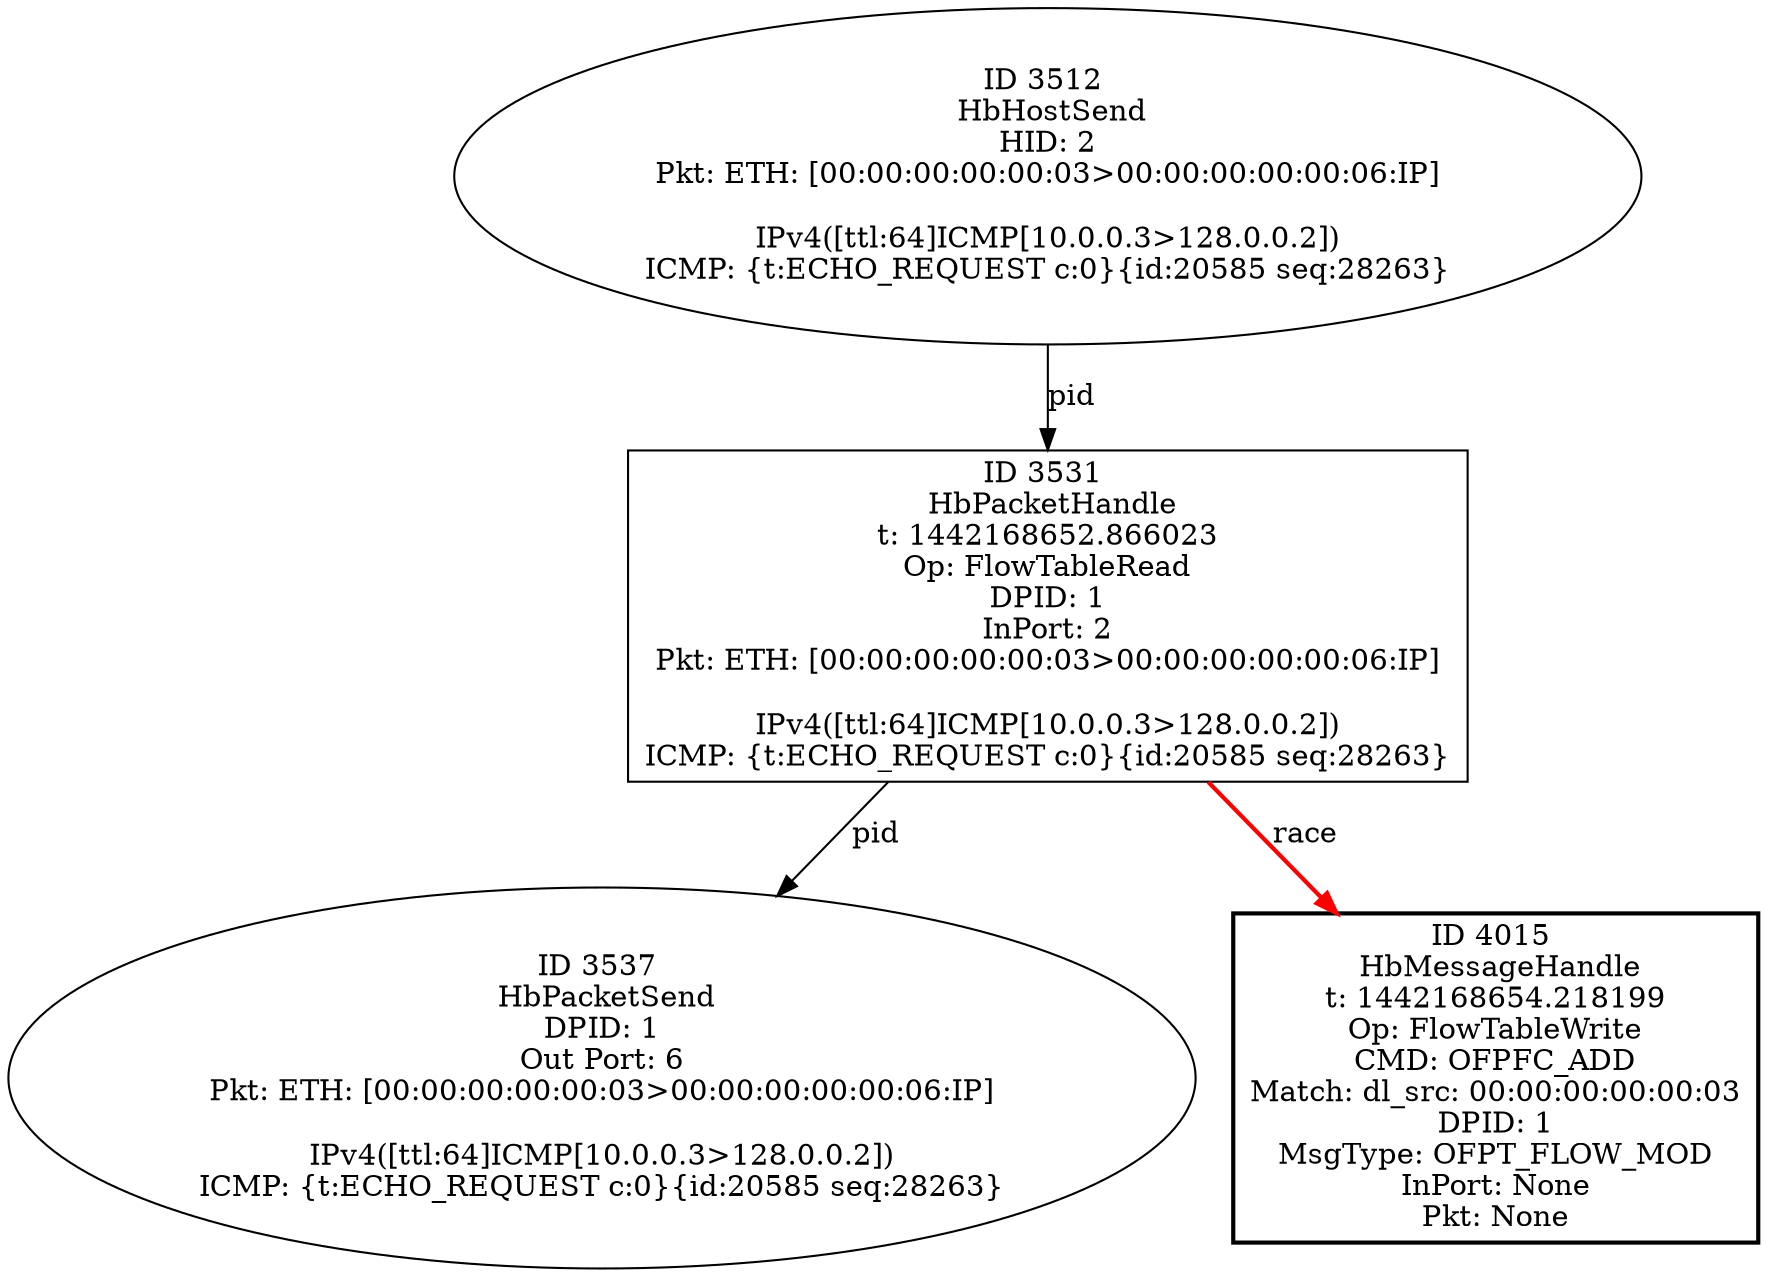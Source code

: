 strict digraph G {
3512 [shape=oval, event=<hb_events.HbHostSend object at 0x10aeb67d0>, label="ID 3512 
 HbHostSend
HID: 2
Pkt: ETH: [00:00:00:00:00:03>00:00:00:00:00:06:IP]

IPv4([ttl:64]ICMP[10.0.0.3>128.0.0.2])
ICMP: {t:ECHO_REQUEST c:0}{id:20585 seq:28263}"];
3537 [shape=oval, event=<hb_events.HbPacketSend object at 0x10aed7890>, label="ID 3537 
 HbPacketSend
DPID: 1
Out Port: 6
Pkt: ETH: [00:00:00:00:00:03>00:00:00:00:00:06:IP]

IPv4([ttl:64]ICMP[10.0.0.3>128.0.0.2])
ICMP: {t:ECHO_REQUEST c:0}{id:20585 seq:28263}"];
3531 [shape=box, event=<hb_events.HbPacketHandle object at 0x10aed0d50>, label="ID 3531 
 HbPacketHandle
t: 1442168652.866023
Op: FlowTableRead
DPID: 1
InPort: 2
Pkt: ETH: [00:00:00:00:00:03>00:00:00:00:00:06:IP]

IPv4([ttl:64]ICMP[10.0.0.3>128.0.0.2])
ICMP: {t:ECHO_REQUEST c:0}{id:20585 seq:28263}"];
4015 [shape=box, style=bold, event=<hb_events.HbMessageHandle object at 0x10b06f150>, label="ID 4015 
 HbMessageHandle
t: 1442168654.218199
Op: FlowTableWrite
CMD: OFPFC_ADD
Match: dl_src: 00:00:00:00:00:03
DPID: 1
MsgType: OFPT_FLOW_MOD
InPort: None
Pkt: None"];
3512 -> 3531  [rel=pid, label=pid];
3531 -> 3537  [rel=pid, label=pid];
3531 -> 4015  [harmful=True, color=red, style=bold, rel=race, label=race];
}
